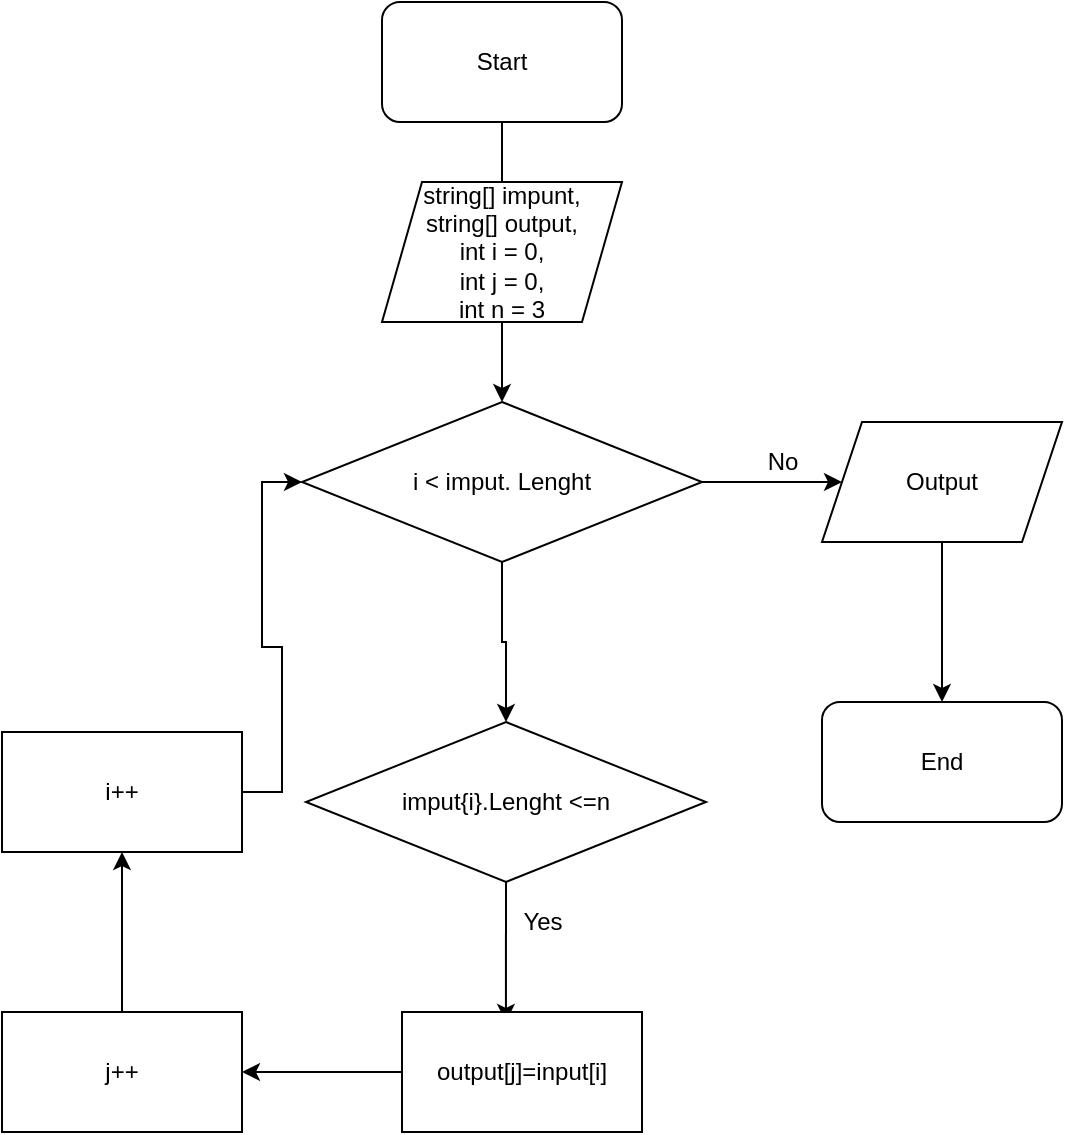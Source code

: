 <mxfile version="20.8.20" type="device"><diagram name="Страница 1" id="6ThUCLnvYYgtlDBmpKxE"><mxGraphModel dx="1050" dy="581" grid="1" gridSize="10" guides="1" tooltips="1" connect="1" arrows="1" fold="1" page="1" pageScale="1" pageWidth="827" pageHeight="1169" math="0" shadow="0"><root><mxCell id="0"/><mxCell id="1" parent="0"/><mxCell id="F5Ck4nEDJsEjXBK3nBUh-4" value="" style="edgeStyle=orthogonalEdgeStyle;rounded=0;orthogonalLoop=1;jettySize=auto;html=1;" edge="1" parent="1" source="F5Ck4nEDJsEjXBK3nBUh-2"><mxGeometry relative="1" as="geometry"><mxPoint x="420" y="150" as="targetPoint"/></mxGeometry></mxCell><mxCell id="F5Ck4nEDJsEjXBK3nBUh-2" value="Start" style="rounded=1;whiteSpace=wrap;html=1;" vertex="1" parent="1"><mxGeometry x="360" y="50" width="120" height="60" as="geometry"/></mxCell><mxCell id="F5Ck4nEDJsEjXBK3nBUh-8" value="" style="edgeStyle=orthogonalEdgeStyle;rounded=0;orthogonalLoop=1;jettySize=auto;html=1;" edge="1" parent="1" source="F5Ck4nEDJsEjXBK3nBUh-5" target="F5Ck4nEDJsEjXBK3nBUh-7"><mxGeometry relative="1" as="geometry"/></mxCell><mxCell id="F5Ck4nEDJsEjXBK3nBUh-5" value="string[] impunt,&lt;br&gt;string[] output,&lt;br&gt;int i = 0,&lt;br&gt;int j = 0,&lt;br&gt;int n = 3" style="shape=parallelogram;perimeter=parallelogramPerimeter;whiteSpace=wrap;html=1;fixedSize=1;" vertex="1" parent="1"><mxGeometry x="360" y="140" width="120" height="70" as="geometry"/></mxCell><mxCell id="F5Ck4nEDJsEjXBK3nBUh-10" value="" style="edgeStyle=orthogonalEdgeStyle;rounded=0;orthogonalLoop=1;jettySize=auto;html=1;" edge="1" parent="1" source="F5Ck4nEDJsEjXBK3nBUh-7" target="F5Ck4nEDJsEjXBK3nBUh-9"><mxGeometry relative="1" as="geometry"><Array as="points"><mxPoint x="550" y="290"/><mxPoint x="550" y="290"/></Array></mxGeometry></mxCell><mxCell id="F5Ck4nEDJsEjXBK3nBUh-16" value="" style="edgeStyle=orthogonalEdgeStyle;rounded=0;orthogonalLoop=1;jettySize=auto;html=1;" edge="1" parent="1" source="F5Ck4nEDJsEjXBK3nBUh-7" target="F5Ck4nEDJsEjXBK3nBUh-15"><mxGeometry relative="1" as="geometry"/></mxCell><mxCell id="F5Ck4nEDJsEjXBK3nBUh-7" value="i &amp;lt; imput. Lenght" style="rhombus;whiteSpace=wrap;html=1;" vertex="1" parent="1"><mxGeometry x="320" y="250" width="200" height="80" as="geometry"/></mxCell><mxCell id="F5Ck4nEDJsEjXBK3nBUh-14" value="" style="edgeStyle=orthogonalEdgeStyle;rounded=0;orthogonalLoop=1;jettySize=auto;html=1;" edge="1" parent="1" source="F5Ck4nEDJsEjXBK3nBUh-9" target="F5Ck4nEDJsEjXBK3nBUh-13"><mxGeometry relative="1" as="geometry"/></mxCell><mxCell id="F5Ck4nEDJsEjXBK3nBUh-9" value="Output" style="shape=parallelogram;perimeter=parallelogramPerimeter;whiteSpace=wrap;html=1;fixedSize=1;" vertex="1" parent="1"><mxGeometry x="580" y="260" width="120" height="60" as="geometry"/></mxCell><mxCell id="F5Ck4nEDJsEjXBK3nBUh-12" value="No" style="text;html=1;align=center;verticalAlign=middle;resizable=0;points=[];autosize=1;strokeColor=none;fillColor=none;" vertex="1" parent="1"><mxGeometry x="540" y="265" width="40" height="30" as="geometry"/></mxCell><mxCell id="F5Ck4nEDJsEjXBK3nBUh-13" value="End" style="rounded=1;whiteSpace=wrap;html=1;" vertex="1" parent="1"><mxGeometry x="580" y="400" width="120" height="60" as="geometry"/></mxCell><mxCell id="F5Ck4nEDJsEjXBK3nBUh-18" style="edgeStyle=orthogonalEdgeStyle;rounded=0;orthogonalLoop=1;jettySize=auto;html=1;exitX=0.5;exitY=1;exitDx=0;exitDy=0;entryX=0.433;entryY=0.083;entryDx=0;entryDy=0;entryPerimeter=0;" edge="1" parent="1" source="F5Ck4nEDJsEjXBK3nBUh-15" target="F5Ck4nEDJsEjXBK3nBUh-17"><mxGeometry relative="1" as="geometry"/></mxCell><mxCell id="F5Ck4nEDJsEjXBK3nBUh-15" value="imput{i}.Lenght &amp;lt;=n" style="rhombus;whiteSpace=wrap;html=1;" vertex="1" parent="1"><mxGeometry x="322" y="410" width="200" height="80" as="geometry"/></mxCell><mxCell id="F5Ck4nEDJsEjXBK3nBUh-21" value="" style="edgeStyle=orthogonalEdgeStyle;rounded=0;orthogonalLoop=1;jettySize=auto;html=1;" edge="1" parent="1" source="F5Ck4nEDJsEjXBK3nBUh-17" target="F5Ck4nEDJsEjXBK3nBUh-20"><mxGeometry relative="1" as="geometry"/></mxCell><mxCell id="F5Ck4nEDJsEjXBK3nBUh-17" value="output[j]=input[i]" style="rounded=0;whiteSpace=wrap;html=1;" vertex="1" parent="1"><mxGeometry x="370" y="555" width="120" height="60" as="geometry"/></mxCell><mxCell id="F5Ck4nEDJsEjXBK3nBUh-19" value="Yes" style="text;html=1;align=center;verticalAlign=middle;resizable=0;points=[];autosize=1;strokeColor=none;fillColor=none;" vertex="1" parent="1"><mxGeometry x="420" y="495" width="40" height="30" as="geometry"/></mxCell><mxCell id="F5Ck4nEDJsEjXBK3nBUh-24" value="" style="edgeStyle=orthogonalEdgeStyle;rounded=0;orthogonalLoop=1;jettySize=auto;html=1;" edge="1" parent="1" source="F5Ck4nEDJsEjXBK3nBUh-20" target="F5Ck4nEDJsEjXBK3nBUh-23"><mxGeometry relative="1" as="geometry"/></mxCell><mxCell id="F5Ck4nEDJsEjXBK3nBUh-20" value="j++" style="rounded=0;whiteSpace=wrap;html=1;" vertex="1" parent="1"><mxGeometry x="170" y="555" width="120" height="60" as="geometry"/></mxCell><mxCell id="F5Ck4nEDJsEjXBK3nBUh-25" style="edgeStyle=orthogonalEdgeStyle;rounded=0;orthogonalLoop=1;jettySize=auto;html=1;entryX=0;entryY=0.5;entryDx=0;entryDy=0;" edge="1" parent="1" source="F5Ck4nEDJsEjXBK3nBUh-23" target="F5Ck4nEDJsEjXBK3nBUh-7"><mxGeometry relative="1" as="geometry"/></mxCell><mxCell id="F5Ck4nEDJsEjXBK3nBUh-23" value="i++" style="rounded=0;whiteSpace=wrap;html=1;" vertex="1" parent="1"><mxGeometry x="170" y="415" width="120" height="60" as="geometry"/></mxCell></root></mxGraphModel></diagram></mxfile>